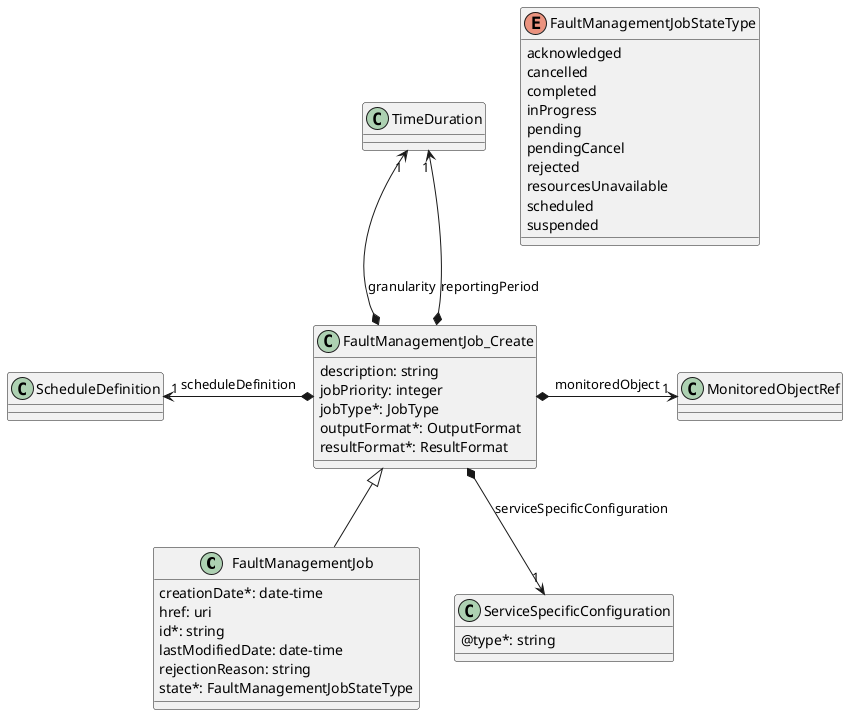 @startuml faultManagementJobModel

class FaultManagementJob {

    creationDate*: date-time
    href: uri
    id*: string
    lastModifiedDate: date-time
    rejectionReason: string
    state*: FaultManagementJobStateType
}
FaultManagementJob_Create <|-d- FaultManagementJob



enum FaultManagementJobStateType {

    acknowledged
    cancelled
    completed
    inProgress
    pending
    pendingCancel
    rejected
    resourcesUnavailable
    scheduled
    suspended
}

class FaultManagementJob_Create {

    description: string
    jobPriority: integer
    jobType*: JobType
    outputFormat*: OutputFormat
    resultFormat*: ResultFormat
}

FaultManagementJob_Create *-u->"1" TimeDuration : granularity
FaultManagementJob_Create *-r->"1" MonitoredObjectRef : monitoredObject
FaultManagementJob_Create *-u->"1" TimeDuration : reportingPeriod
FaultManagementJob_Create *-l->"1" ScheduleDefinition : scheduleDefinition
FaultManagementJob_Create *-->"1" ServiceSpecificConfiguration : serviceSpecificConfiguration

class ServiceSpecificConfiguration {

    @type*: string
}

@enduml